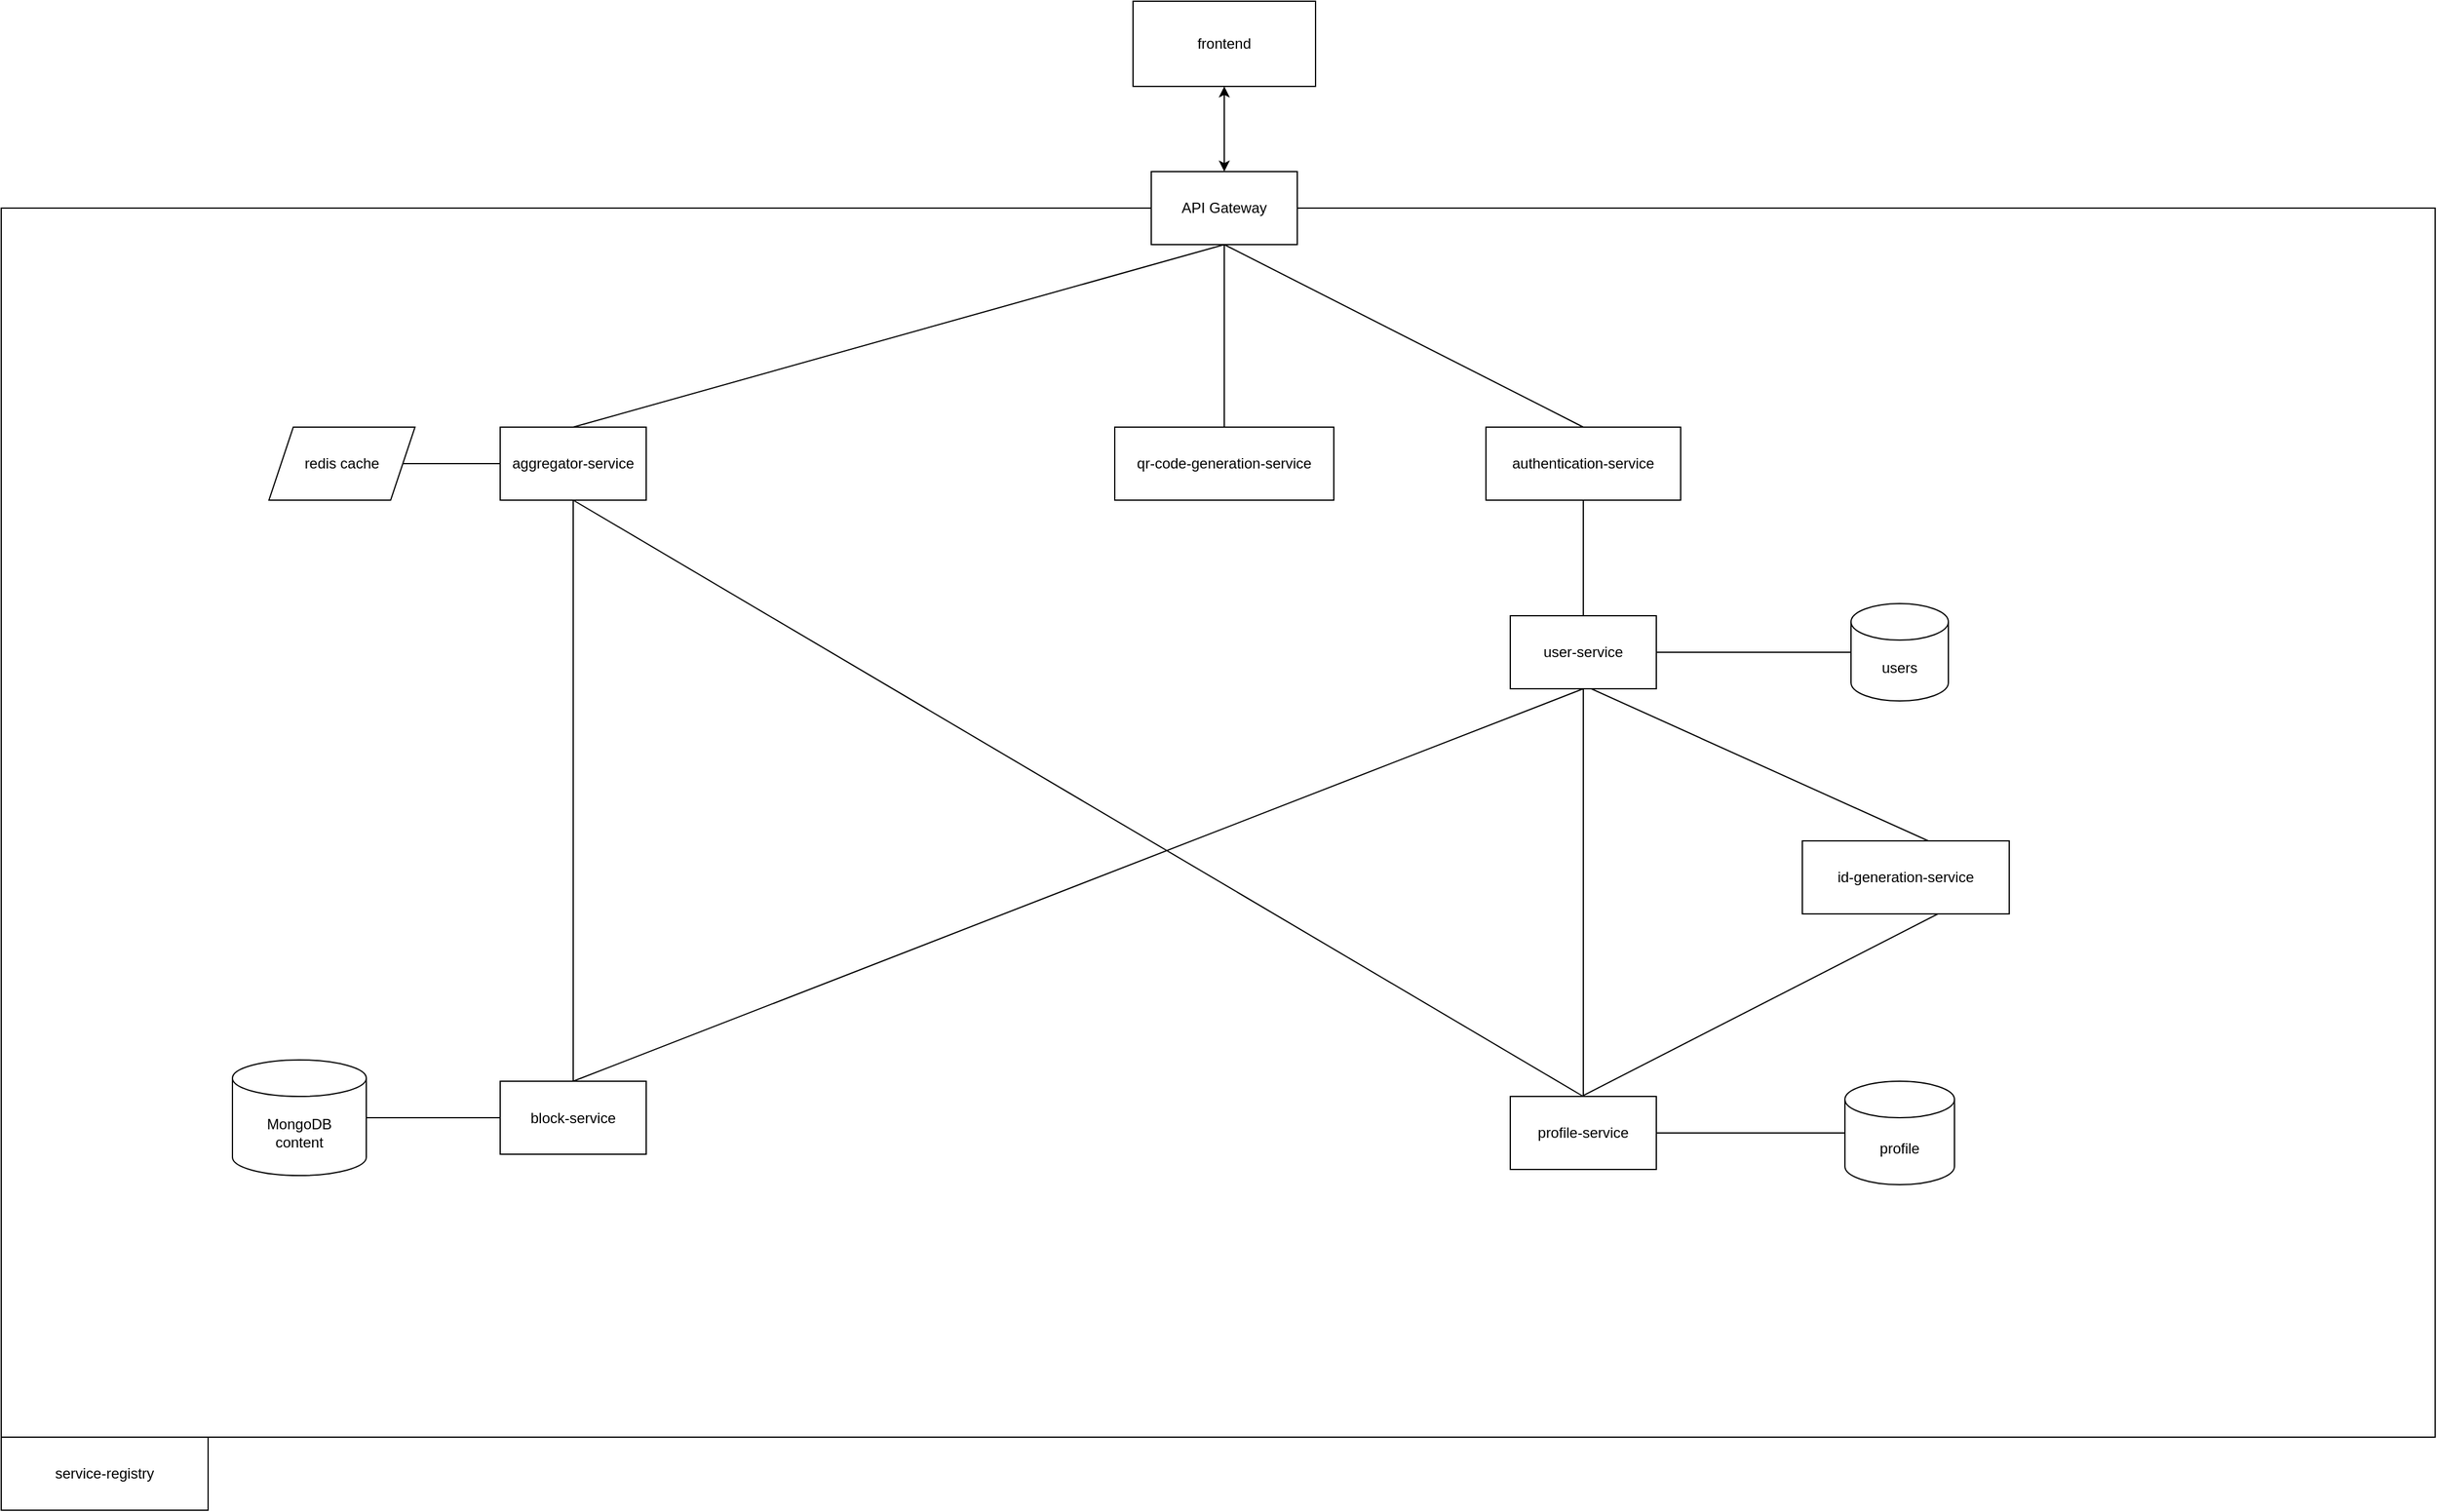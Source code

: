 <mxfile version="26.0.14">
  <diagram name="Страница — 1" id="i3LVn1LgoNljOelGQw5J">
    <mxGraphModel dx="2796" dy="908" grid="1" gridSize="10" guides="1" tooltips="1" connect="1" arrows="1" fold="1" page="1" pageScale="1" pageWidth="827" pageHeight="1169" math="0" shadow="0">
      <root>
        <mxCell id="0" />
        <mxCell id="1" parent="0" />
        <mxCell id="mecvfuiWXkzP9lwRZ46r-13" value="" style="rounded=0;whiteSpace=wrap;html=1;" parent="1" vertex="1">
          <mxGeometry x="-490" y="190" width="2000" height="1010" as="geometry" />
        </mxCell>
        <mxCell id="mecvfuiWXkzP9lwRZ46r-6" value="" style="endArrow=none;html=1;rounded=0;exitX=1;exitY=0.5;exitDx=0;exitDy=0;entryX=0;entryY=0.5;entryDx=0;entryDy=0;" parent="1" source="cwdTRz-IvwMMXVaB-Oc8-13" target="cwdTRz-IvwMMXVaB-Oc8-14" edge="1">
          <mxGeometry width="50" height="50" relative="1" as="geometry">
            <mxPoint x="510" y="789" as="sourcePoint" />
            <mxPoint x="560" y="739" as="targetPoint" />
          </mxGeometry>
        </mxCell>
        <mxCell id="mecvfuiWXkzP9lwRZ46r-7" value="" style="endArrow=none;html=1;rounded=0;entryX=1;entryY=0.5;entryDx=0;entryDy=0;exitX=0;exitY=0.5;exitDx=0;exitDy=0;" parent="1" source="cwdTRz-IvwMMXVaB-Oc8-16" target="cwdTRz-IvwMMXVaB-Oc8-13" edge="1">
          <mxGeometry width="50" height="50" relative="1" as="geometry">
            <mxPoint x="500" y="759" as="sourcePoint" />
            <mxPoint x="550" y="709" as="targetPoint" />
          </mxGeometry>
        </mxCell>
        <mxCell id="mecvfuiWXkzP9lwRZ46r-8" value="" style="endArrow=none;html=1;rounded=0;entryX=0.5;entryY=0;entryDx=0;entryDy=0;exitX=0.5;exitY=1;exitDx=0;exitDy=0;" parent="1" source="cwdTRz-IvwMMXVaB-Oc8-14" target="cwdTRz-IvwMMXVaB-Oc8-16" edge="1">
          <mxGeometry width="50" height="50" relative="1" as="geometry">
            <mxPoint x="500" y="759" as="sourcePoint" />
            <mxPoint x="550" y="709" as="targetPoint" />
          </mxGeometry>
        </mxCell>
        <mxCell id="mecvfuiWXkzP9lwRZ46r-10" value="" style="endArrow=none;html=1;rounded=0;exitX=0.5;exitY=0;exitDx=0;exitDy=0;entryX=0.5;entryY=1;entryDx=0;entryDy=0;" parent="1" source="cwdTRz-IvwMMXVaB-Oc8-15" target="cwdTRz-IvwMMXVaB-Oc8-14" edge="1">
          <mxGeometry width="50" height="50" relative="1" as="geometry">
            <mxPoint x="500" y="759" as="sourcePoint" />
            <mxPoint x="550" y="709" as="targetPoint" />
          </mxGeometry>
        </mxCell>
        <mxCell id="GitikL_nL5rdTP1hG6hW-6" value="service-registry" style="rounded=0;whiteSpace=wrap;html=1;" parent="1" vertex="1">
          <mxGeometry x="-490" y="1200" width="170" height="60" as="geometry" />
        </mxCell>
        <mxCell id="nT1DKGUCvkfuasylY6f7-3" value="MongoDB&lt;br&gt;content" style="shape=cylinder3;whiteSpace=wrap;html=1;boundedLbl=1;backgroundOutline=1;size=15;" parent="1" vertex="1">
          <mxGeometry x="-300" y="890" width="110" height="95" as="geometry" />
        </mxCell>
        <mxCell id="nT1DKGUCvkfuasylY6f7-4" value="" style="endArrow=none;html=1;rounded=0;exitX=1;exitY=0.5;exitDx=0;exitDy=0;exitPerimeter=0;entryX=0;entryY=0.5;entryDx=0;entryDy=0;" parent="1" source="nT1DKGUCvkfuasylY6f7-3" target="cwdTRz-IvwMMXVaB-Oc8-15" edge="1">
          <mxGeometry width="50" height="50" relative="1" as="geometry">
            <mxPoint x="410" y="729" as="sourcePoint" />
            <mxPoint x="460" y="679" as="targetPoint" />
          </mxGeometry>
        </mxCell>
        <mxCell id="nT1DKGUCvkfuasylY6f7-5" value="users" style="shape=cylinder3;whiteSpace=wrap;html=1;boundedLbl=1;backgroundOutline=1;size=15;" parent="1" vertex="1">
          <mxGeometry x="1030" y="515" width="80" height="80" as="geometry" />
        </mxCell>
        <mxCell id="nT1DKGUCvkfuasylY6f7-6" value="" style="endArrow=none;html=1;rounded=0;entryX=0;entryY=0.5;entryDx=0;entryDy=0;entryPerimeter=0;exitX=1;exitY=0.5;exitDx=0;exitDy=0;" parent="1" source="cwdTRz-IvwMMXVaB-Oc8-14" target="nT1DKGUCvkfuasylY6f7-5" edge="1">
          <mxGeometry width="50" height="50" relative="1" as="geometry">
            <mxPoint x="370" y="679" as="sourcePoint" />
            <mxPoint x="420" y="629" as="targetPoint" />
          </mxGeometry>
        </mxCell>
        <mxCell id="nT1DKGUCvkfuasylY6f7-7" value="profile" style="shape=cylinder3;whiteSpace=wrap;html=1;boundedLbl=1;backgroundOutline=1;size=15;" parent="1" vertex="1">
          <mxGeometry x="1025" y="907.5" width="90" height="85" as="geometry" />
        </mxCell>
        <mxCell id="nT1DKGUCvkfuasylY6f7-8" value="" style="endArrow=none;html=1;rounded=0;entryX=0;entryY=0.5;entryDx=0;entryDy=0;entryPerimeter=0;exitX=1;exitY=0.5;exitDx=0;exitDy=0;" parent="1" source="cwdTRz-IvwMMXVaB-Oc8-16" target="nT1DKGUCvkfuasylY6f7-7" edge="1">
          <mxGeometry width="50" height="50" relative="1" as="geometry">
            <mxPoint x="370" y="649" as="sourcePoint" />
            <mxPoint x="420" y="599" as="targetPoint" />
          </mxGeometry>
        </mxCell>
        <mxCell id="nT1DKGUCvkfuasylY6f7-10" value="" style="endArrow=none;html=1;rounded=0;entryX=0.5;entryY=1;entryDx=0;entryDy=0;exitX=0.5;exitY=0;exitDx=0;exitDy=0;" parent="1" source="cwdTRz-IvwMMXVaB-Oc8-14" target="cwdTRz-IvwMMXVaB-Oc8-12" edge="1">
          <mxGeometry width="50" height="50" relative="1" as="geometry">
            <mxPoint x="-440" y="769" as="sourcePoint" />
            <mxPoint x="-390" y="719" as="targetPoint" />
          </mxGeometry>
        </mxCell>
        <mxCell id="jgPPCXIPRFkHmNSosa7x-1" value="" style="endArrow=none;html=1;rounded=0;exitX=0.5;exitY=1;exitDx=0;exitDy=0;entryX=0.5;entryY=0;entryDx=0;entryDy=0;" parent="1" source="cwdTRz-IvwMMXVaB-Oc8-11" target="cwdTRz-IvwMMXVaB-Oc8-12" edge="1">
          <mxGeometry width="50" height="50" relative="1" as="geometry">
            <mxPoint x="550" y="240" as="sourcePoint" />
            <mxPoint x="600" y="190" as="targetPoint" />
          </mxGeometry>
        </mxCell>
        <mxCell id="7SUt_NztQ_C2ouWQOIhQ-9" value="" style="endArrow=classic;startArrow=classic;html=1;rounded=0;exitX=0.5;exitY=0;exitDx=0;exitDy=0;entryX=0.5;entryY=1;entryDx=0;entryDy=0;" parent="1" source="cwdTRz-IvwMMXVaB-Oc8-11" target="cwdTRz-IvwMMXVaB-Oc8-9" edge="1">
          <mxGeometry width="50" height="50" relative="1" as="geometry">
            <mxPoint x="480" y="160" as="sourcePoint" />
            <mxPoint x="270" y="79.194" as="targetPoint" />
          </mxGeometry>
        </mxCell>
        <mxCell id="cwdTRz-IvwMMXVaB-Oc8-3" value="" style="endArrow=none;html=1;rounded=0;entryX=0.5;entryY=1;entryDx=0;entryDy=0;exitX=0.5;exitY=0;exitDx=0;exitDy=0;" parent="1" source="cwdTRz-IvwMMXVaB-Oc8-10" target="cwdTRz-IvwMMXVaB-Oc8-11" edge="1">
          <mxGeometry width="50" height="50" relative="1" as="geometry">
            <mxPoint x="380" y="460" as="sourcePoint" />
            <mxPoint x="430" y="410" as="targetPoint" />
          </mxGeometry>
        </mxCell>
        <mxCell id="cwdTRz-IvwMMXVaB-Oc8-4" value="" style="endArrow=none;html=1;rounded=0;entryX=0.5;entryY=1;entryDx=0;entryDy=0;exitX=0.5;exitY=0;exitDx=0;exitDy=0;" parent="1" source="cwdTRz-IvwMMXVaB-Oc8-15" target="cwdTRz-IvwMMXVaB-Oc8-10" edge="1">
          <mxGeometry width="50" height="50" relative="1" as="geometry">
            <mxPoint x="380" y="600" as="sourcePoint" />
            <mxPoint x="430" y="550" as="targetPoint" />
          </mxGeometry>
        </mxCell>
        <mxCell id="cwdTRz-IvwMMXVaB-Oc8-5" value="" style="endArrow=none;html=1;rounded=0;entryX=0.5;entryY=1;entryDx=0;entryDy=0;exitX=0.5;exitY=0;exitDx=0;exitDy=0;" parent="1" source="cwdTRz-IvwMMXVaB-Oc8-16" target="cwdTRz-IvwMMXVaB-Oc8-10" edge="1">
          <mxGeometry width="50" height="50" relative="1" as="geometry">
            <mxPoint x="510" y="570" as="sourcePoint" />
            <mxPoint x="560" y="520" as="targetPoint" />
          </mxGeometry>
        </mxCell>
        <mxCell id="cwdTRz-IvwMMXVaB-Oc8-9" value="frontend" style="rounded=0;whiteSpace=wrap;html=1;" parent="1" vertex="1">
          <mxGeometry x="440" y="20" width="150" height="70" as="geometry" />
        </mxCell>
        <mxCell id="cwdTRz-IvwMMXVaB-Oc8-10" value="aggregator-service" style="rounded=0;whiteSpace=wrap;html=1;" parent="1" vertex="1">
          <mxGeometry x="-80" y="370" width="120" height="60" as="geometry" />
        </mxCell>
        <mxCell id="cwdTRz-IvwMMXVaB-Oc8-11" value="API Gateway" style="rounded=0;whiteSpace=wrap;html=1;" parent="1" vertex="1">
          <mxGeometry x="455" y="160" width="120" height="60" as="geometry" />
        </mxCell>
        <mxCell id="cwdTRz-IvwMMXVaB-Oc8-12" value="authentication-service" style="rounded=0;whiteSpace=wrap;html=1;" parent="1" vertex="1">
          <mxGeometry x="730" y="370" width="160" height="60" as="geometry" />
        </mxCell>
        <mxCell id="cwdTRz-IvwMMXVaB-Oc8-13" value="id-generation-service" style="rounded=0;whiteSpace=wrap;html=1;" parent="1" vertex="1">
          <mxGeometry x="990" y="710" width="170" height="60" as="geometry" />
        </mxCell>
        <mxCell id="cwdTRz-IvwMMXVaB-Oc8-14" value="user-service" style="rounded=0;whiteSpace=wrap;html=1;" parent="1" vertex="1">
          <mxGeometry x="750" y="525" width="120" height="60" as="geometry" />
        </mxCell>
        <mxCell id="cwdTRz-IvwMMXVaB-Oc8-15" value="block-service" style="rounded=0;whiteSpace=wrap;html=1;" parent="1" vertex="1">
          <mxGeometry x="-80" y="907.5" width="120" height="60" as="geometry" />
        </mxCell>
        <mxCell id="cwdTRz-IvwMMXVaB-Oc8-16" value="profile-service" style="rounded=0;whiteSpace=wrap;html=1;" parent="1" vertex="1">
          <mxGeometry x="750" y="920" width="120" height="60" as="geometry" />
        </mxCell>
        <mxCell id="m6zZrwyjsEb3rJ77lJme-1" value="" style="endArrow=none;html=1;rounded=0;entryX=1;entryY=0.5;entryDx=0;entryDy=0;exitX=0;exitY=0.5;exitDx=0;exitDy=0;" parent="1" source="cwdTRz-IvwMMXVaB-Oc8-10" target="QkwRiEOfvKEsJf54zW8C-4" edge="1">
          <mxGeometry width="50" height="50" relative="1" as="geometry">
            <mxPoint x="500" y="400" as="sourcePoint" />
            <mxPoint x="550" y="350" as="targetPoint" />
          </mxGeometry>
        </mxCell>
        <mxCell id="QkwRiEOfvKEsJf54zW8C-4" value="redis cache" style="shape=parallelogram;perimeter=parallelogramPerimeter;whiteSpace=wrap;html=1;fixedSize=1;" parent="1" vertex="1">
          <mxGeometry x="-270" y="370" width="120" height="60" as="geometry" />
        </mxCell>
        <mxCell id="dAJSUUfbmniMfgoSoHl8-1" value="qr-code-generation-service" style="rounded=0;whiteSpace=wrap;html=1;" vertex="1" parent="1">
          <mxGeometry x="425" y="370" width="180" height="60" as="geometry" />
        </mxCell>
        <mxCell id="dAJSUUfbmniMfgoSoHl8-2" value="" style="endArrow=none;html=1;rounded=0;exitX=0.5;exitY=0;exitDx=0;exitDy=0;entryX=0.5;entryY=1;entryDx=0;entryDy=0;" edge="1" parent="1" source="dAJSUUfbmniMfgoSoHl8-1" target="cwdTRz-IvwMMXVaB-Oc8-11">
          <mxGeometry width="50" height="50" relative="1" as="geometry">
            <mxPoint x="390" y="330" as="sourcePoint" />
            <mxPoint x="440" y="280" as="targetPoint" />
          </mxGeometry>
        </mxCell>
      </root>
    </mxGraphModel>
  </diagram>
</mxfile>
